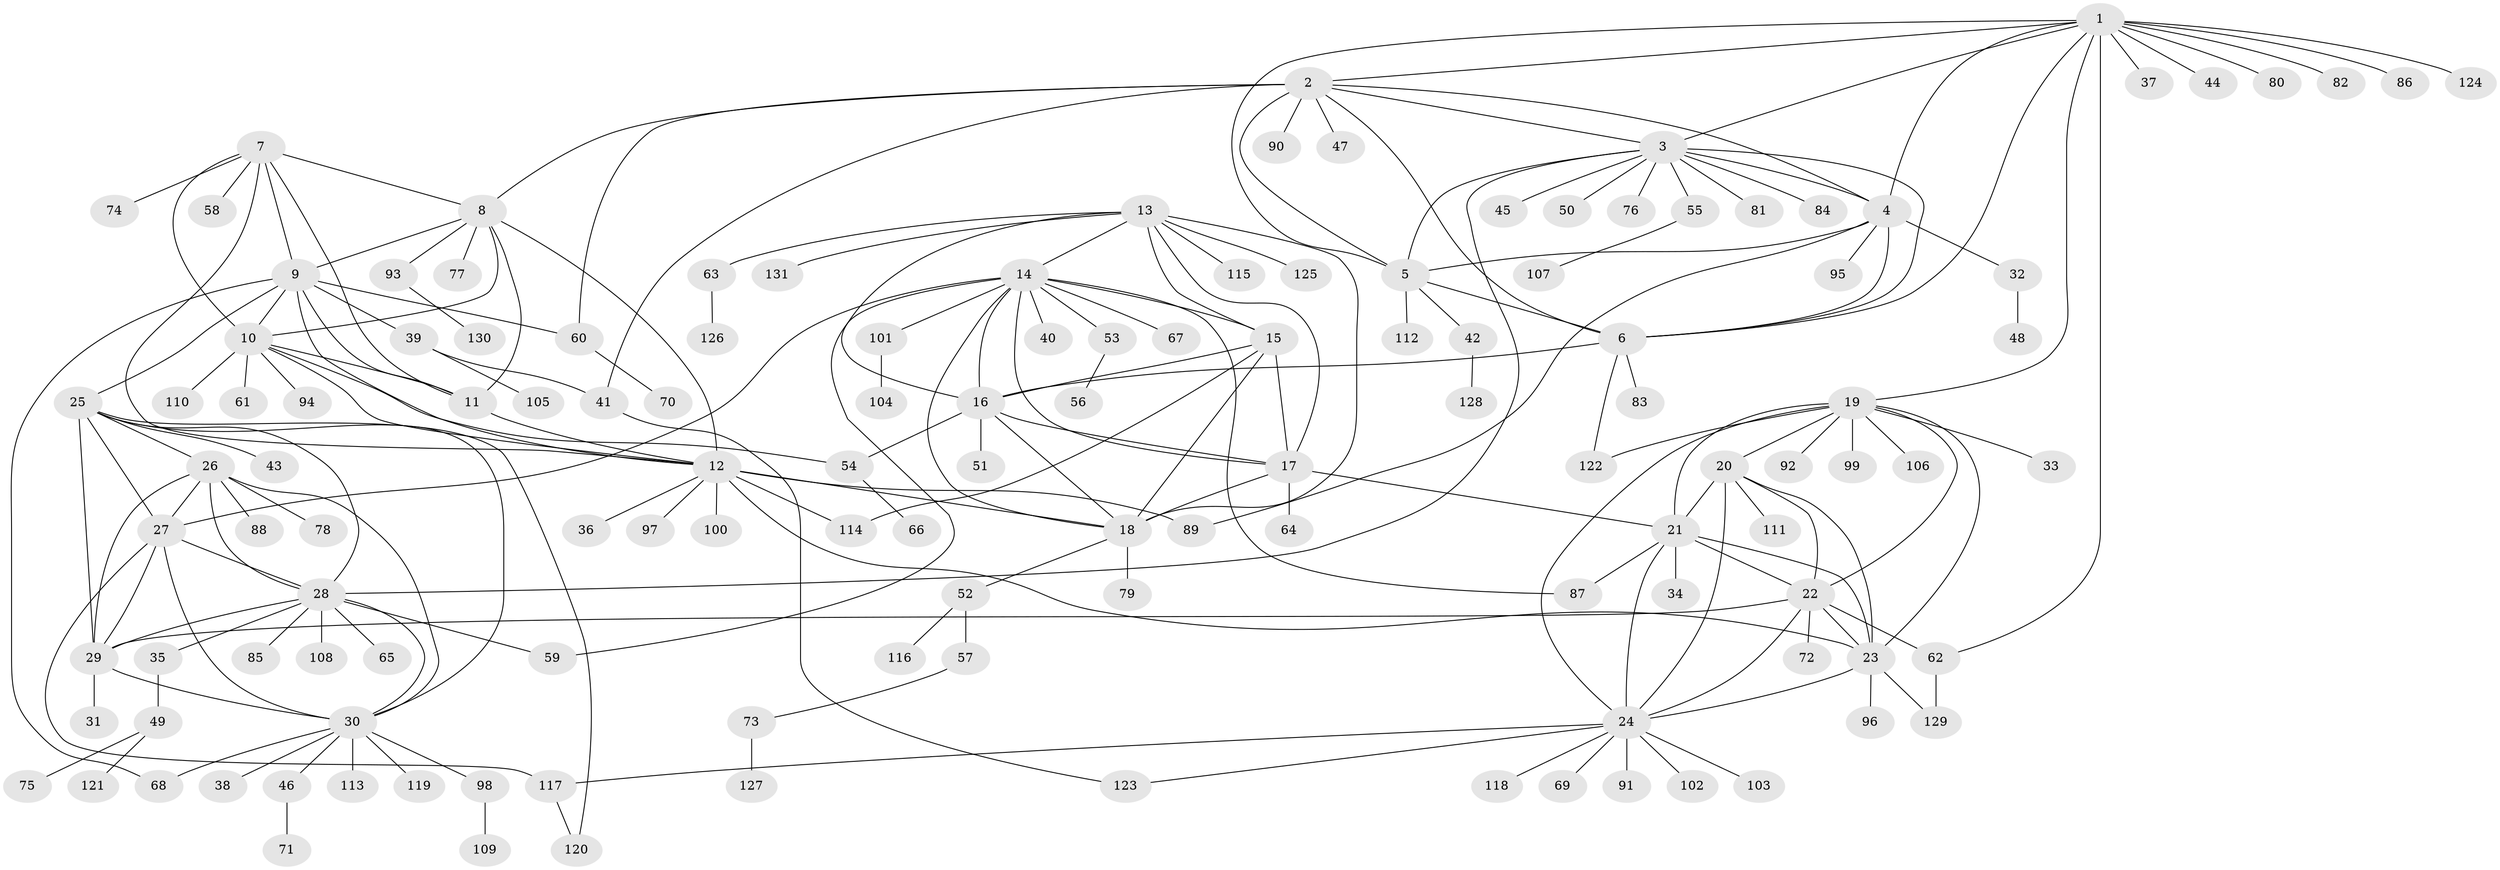 // Generated by graph-tools (version 1.1) at 2025/26/03/09/25 03:26:35]
// undirected, 131 vertices, 200 edges
graph export_dot {
graph [start="1"]
  node [color=gray90,style=filled];
  1;
  2;
  3;
  4;
  5;
  6;
  7;
  8;
  9;
  10;
  11;
  12;
  13;
  14;
  15;
  16;
  17;
  18;
  19;
  20;
  21;
  22;
  23;
  24;
  25;
  26;
  27;
  28;
  29;
  30;
  31;
  32;
  33;
  34;
  35;
  36;
  37;
  38;
  39;
  40;
  41;
  42;
  43;
  44;
  45;
  46;
  47;
  48;
  49;
  50;
  51;
  52;
  53;
  54;
  55;
  56;
  57;
  58;
  59;
  60;
  61;
  62;
  63;
  64;
  65;
  66;
  67;
  68;
  69;
  70;
  71;
  72;
  73;
  74;
  75;
  76;
  77;
  78;
  79;
  80;
  81;
  82;
  83;
  84;
  85;
  86;
  87;
  88;
  89;
  90;
  91;
  92;
  93;
  94;
  95;
  96;
  97;
  98;
  99;
  100;
  101;
  102;
  103;
  104;
  105;
  106;
  107;
  108;
  109;
  110;
  111;
  112;
  113;
  114;
  115;
  116;
  117;
  118;
  119;
  120;
  121;
  122;
  123;
  124;
  125;
  126;
  127;
  128;
  129;
  130;
  131;
  1 -- 2;
  1 -- 3;
  1 -- 4;
  1 -- 5;
  1 -- 6;
  1 -- 19;
  1 -- 37;
  1 -- 44;
  1 -- 62;
  1 -- 80;
  1 -- 82;
  1 -- 86;
  1 -- 124;
  2 -- 3;
  2 -- 4;
  2 -- 5;
  2 -- 6;
  2 -- 8;
  2 -- 41;
  2 -- 47;
  2 -- 60;
  2 -- 90;
  3 -- 4;
  3 -- 5;
  3 -- 6;
  3 -- 28;
  3 -- 45;
  3 -- 50;
  3 -- 55;
  3 -- 76;
  3 -- 81;
  3 -- 84;
  4 -- 5;
  4 -- 6;
  4 -- 32;
  4 -- 89;
  4 -- 95;
  5 -- 6;
  5 -- 42;
  5 -- 112;
  6 -- 16;
  6 -- 83;
  6 -- 122;
  7 -- 8;
  7 -- 9;
  7 -- 10;
  7 -- 11;
  7 -- 12;
  7 -- 58;
  7 -- 74;
  8 -- 9;
  8 -- 10;
  8 -- 11;
  8 -- 12;
  8 -- 77;
  8 -- 93;
  9 -- 10;
  9 -- 11;
  9 -- 12;
  9 -- 25;
  9 -- 39;
  9 -- 60;
  9 -- 68;
  10 -- 11;
  10 -- 12;
  10 -- 54;
  10 -- 61;
  10 -- 94;
  10 -- 110;
  11 -- 12;
  12 -- 18;
  12 -- 23;
  12 -- 36;
  12 -- 89;
  12 -- 97;
  12 -- 100;
  12 -- 114;
  13 -- 14;
  13 -- 15;
  13 -- 16;
  13 -- 17;
  13 -- 18;
  13 -- 63;
  13 -- 115;
  13 -- 125;
  13 -- 131;
  14 -- 15;
  14 -- 16;
  14 -- 17;
  14 -- 18;
  14 -- 27;
  14 -- 40;
  14 -- 53;
  14 -- 59;
  14 -- 67;
  14 -- 87;
  14 -- 101;
  15 -- 16;
  15 -- 17;
  15 -- 18;
  15 -- 114;
  16 -- 17;
  16 -- 18;
  16 -- 51;
  16 -- 54;
  17 -- 18;
  17 -- 21;
  17 -- 64;
  18 -- 52;
  18 -- 79;
  19 -- 20;
  19 -- 21;
  19 -- 22;
  19 -- 23;
  19 -- 24;
  19 -- 33;
  19 -- 92;
  19 -- 99;
  19 -- 106;
  19 -- 122;
  20 -- 21;
  20 -- 22;
  20 -- 23;
  20 -- 24;
  20 -- 111;
  21 -- 22;
  21 -- 23;
  21 -- 24;
  21 -- 34;
  21 -- 87;
  22 -- 23;
  22 -- 24;
  22 -- 29;
  22 -- 62;
  22 -- 72;
  23 -- 24;
  23 -- 96;
  23 -- 129;
  24 -- 69;
  24 -- 91;
  24 -- 102;
  24 -- 103;
  24 -- 117;
  24 -- 118;
  24 -- 123;
  25 -- 26;
  25 -- 27;
  25 -- 28;
  25 -- 29;
  25 -- 30;
  25 -- 43;
  25 -- 120;
  26 -- 27;
  26 -- 28;
  26 -- 29;
  26 -- 30;
  26 -- 78;
  26 -- 88;
  27 -- 28;
  27 -- 29;
  27 -- 30;
  27 -- 117;
  28 -- 29;
  28 -- 30;
  28 -- 35;
  28 -- 59;
  28 -- 65;
  28 -- 85;
  28 -- 108;
  29 -- 30;
  29 -- 31;
  30 -- 38;
  30 -- 46;
  30 -- 68;
  30 -- 98;
  30 -- 113;
  30 -- 119;
  32 -- 48;
  35 -- 49;
  39 -- 41;
  39 -- 105;
  41 -- 123;
  42 -- 128;
  46 -- 71;
  49 -- 75;
  49 -- 121;
  52 -- 57;
  52 -- 116;
  53 -- 56;
  54 -- 66;
  55 -- 107;
  57 -- 73;
  60 -- 70;
  62 -- 129;
  63 -- 126;
  73 -- 127;
  93 -- 130;
  98 -- 109;
  101 -- 104;
  117 -- 120;
}
